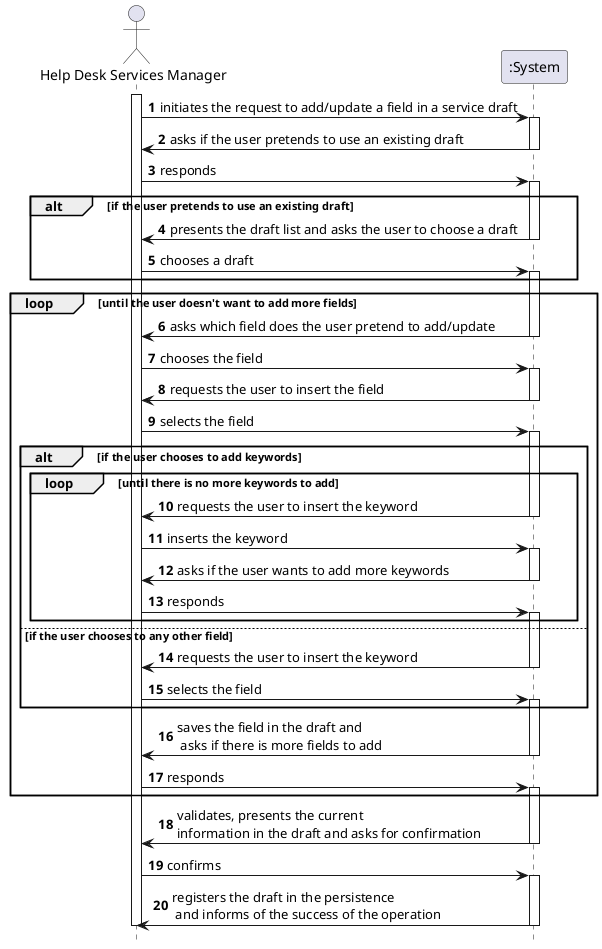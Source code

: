 @startuml
autonumber
hide footbox

actor "Help Desk Services Manager" as HSM
participant ":System" as SYST

activate HSM

HSM -> SYST : initiates the request to add/update a field in a service draft
activate SYST

SYST -> HSM : asks if the user pretends to use an existing draft
deactivate SYST

HSM -> SYST : responds
activate SYST

alt if the user pretends to use an existing draft

SYST -> HSM : presents the draft list and asks the user to choose a draft
deactivate SYST

HSM -> SYST : chooses a draft
activate SYST
end

loop until the user doesn't want to add more fields
SYST -> HSM : asks which field does the user pretend to add/update
deactivate SYST

HSM -> SYST : chooses the field
activate SYST

SYST -> HSM : requests the user to insert the field
deactivate SYST

HSM -> SYST : selects the field
activate SYST

alt if the user chooses to add keywords
loop until there is no more keywords to add
SYST -> HSM : requests the user to insert the keyword
deactivate SYST

HSM -> SYST : inserts the keyword
activate SYST

SYST -> HSM : asks if the user wants to add more keywords
deactivate SYST

HSM -> SYST : responds
activate SYST
end

else if the user chooses to any other field
SYST -> HSM : requests the user to insert the keyword
deactivate SYST

HSM -> SYST : selects the field
activate SYST
end

SYST -> HSM : saves the field in the draft and\n asks if there is more fields to add
deactivate SYST

HSM -> SYST : responds
activate SYST
end

SYST -> HSM : validates, presents the current \ninformation in the draft and asks for confirmation
deactivate SYST

HSM -> SYST : confirms
activate SYST

SYST -> HSM : registers the draft in the persistence\n and informs of the success of the operation
deactivate SYST
deactivate HSM

@enduml